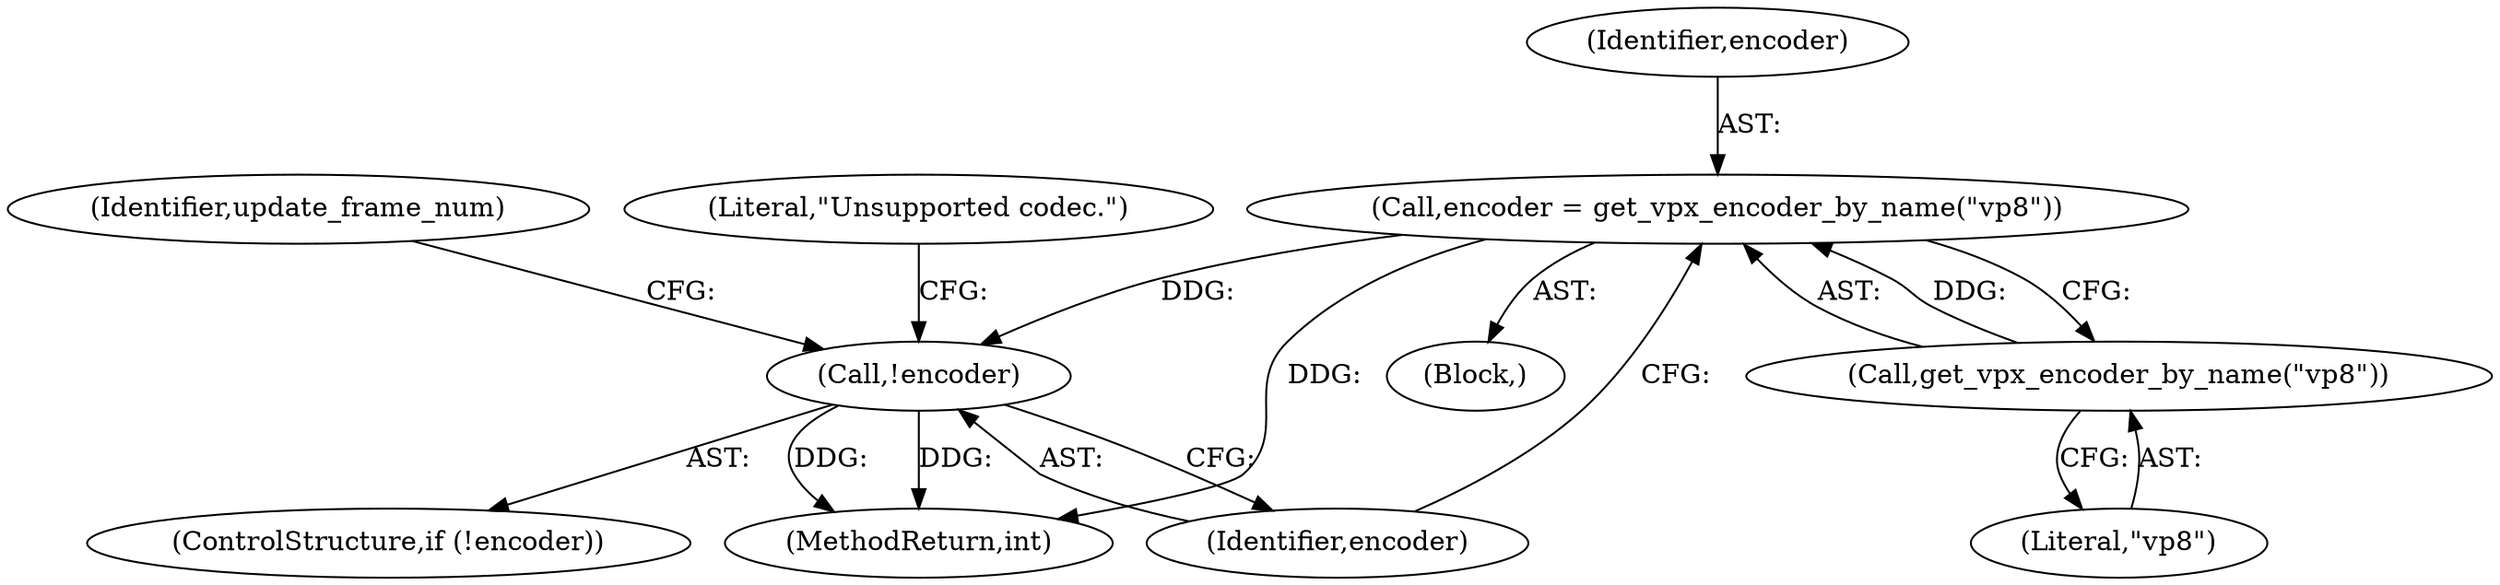 digraph "0_Android_5a9753fca56f0eeb9f61e342b2fccffc364f9426_23@pointer" {
"1000156" [label="(Call,encoder = get_vpx_encoder_by_name(\"vp8\"))"];
"1000158" [label="(Call,get_vpx_encoder_by_name(\"vp8\"))"];
"1000161" [label="(Call,!encoder)"];
"1000162" [label="(Identifier,encoder)"];
"1000157" [label="(Identifier,encoder)"];
"1000446" [label="(MethodReturn,int)"];
"1000158" [label="(Call,get_vpx_encoder_by_name(\"vp8\"))"];
"1000156" [label="(Call,encoder = get_vpx_encoder_by_name(\"vp8\"))"];
"1000160" [label="(ControlStructure,if (!encoder))"];
"1000166" [label="(Identifier,update_frame_num)"];
"1000159" [label="(Literal,\"vp8\")"];
"1000105" [label="(Block,)"];
"1000164" [label="(Literal,\"Unsupported codec.\")"];
"1000161" [label="(Call,!encoder)"];
"1000156" -> "1000105"  [label="AST: "];
"1000156" -> "1000158"  [label="CFG: "];
"1000157" -> "1000156"  [label="AST: "];
"1000158" -> "1000156"  [label="AST: "];
"1000162" -> "1000156"  [label="CFG: "];
"1000156" -> "1000446"  [label="DDG: "];
"1000158" -> "1000156"  [label="DDG: "];
"1000156" -> "1000161"  [label="DDG: "];
"1000158" -> "1000159"  [label="CFG: "];
"1000159" -> "1000158"  [label="AST: "];
"1000161" -> "1000160"  [label="AST: "];
"1000161" -> "1000162"  [label="CFG: "];
"1000162" -> "1000161"  [label="AST: "];
"1000164" -> "1000161"  [label="CFG: "];
"1000166" -> "1000161"  [label="CFG: "];
"1000161" -> "1000446"  [label="DDG: "];
"1000161" -> "1000446"  [label="DDG: "];
}
